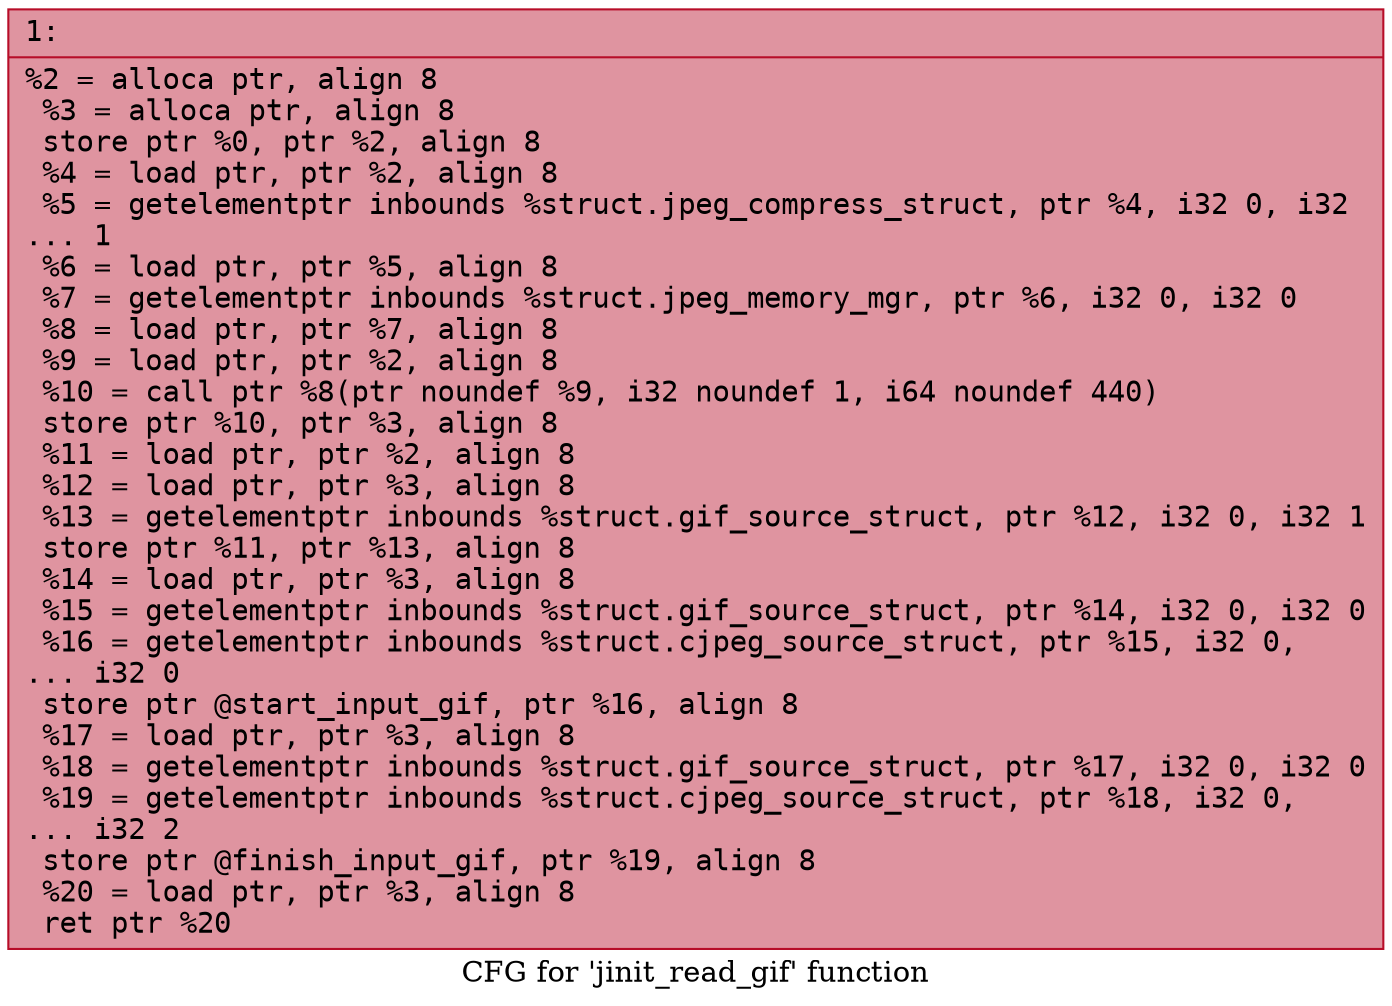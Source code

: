 digraph "CFG for 'jinit_read_gif' function" {
	label="CFG for 'jinit_read_gif' function";

	Node0x600000b2a080 [shape=record,color="#b70d28ff", style=filled, fillcolor="#b70d2870" fontname="Courier",label="{1:\l|  %2 = alloca ptr, align 8\l  %3 = alloca ptr, align 8\l  store ptr %0, ptr %2, align 8\l  %4 = load ptr, ptr %2, align 8\l  %5 = getelementptr inbounds %struct.jpeg_compress_struct, ptr %4, i32 0, i32\l... 1\l  %6 = load ptr, ptr %5, align 8\l  %7 = getelementptr inbounds %struct.jpeg_memory_mgr, ptr %6, i32 0, i32 0\l  %8 = load ptr, ptr %7, align 8\l  %9 = load ptr, ptr %2, align 8\l  %10 = call ptr %8(ptr noundef %9, i32 noundef 1, i64 noundef 440)\l  store ptr %10, ptr %3, align 8\l  %11 = load ptr, ptr %2, align 8\l  %12 = load ptr, ptr %3, align 8\l  %13 = getelementptr inbounds %struct.gif_source_struct, ptr %12, i32 0, i32 1\l  store ptr %11, ptr %13, align 8\l  %14 = load ptr, ptr %3, align 8\l  %15 = getelementptr inbounds %struct.gif_source_struct, ptr %14, i32 0, i32 0\l  %16 = getelementptr inbounds %struct.cjpeg_source_struct, ptr %15, i32 0,\l... i32 0\l  store ptr @start_input_gif, ptr %16, align 8\l  %17 = load ptr, ptr %3, align 8\l  %18 = getelementptr inbounds %struct.gif_source_struct, ptr %17, i32 0, i32 0\l  %19 = getelementptr inbounds %struct.cjpeg_source_struct, ptr %18, i32 0,\l... i32 2\l  store ptr @finish_input_gif, ptr %19, align 8\l  %20 = load ptr, ptr %3, align 8\l  ret ptr %20\l}"];
}
